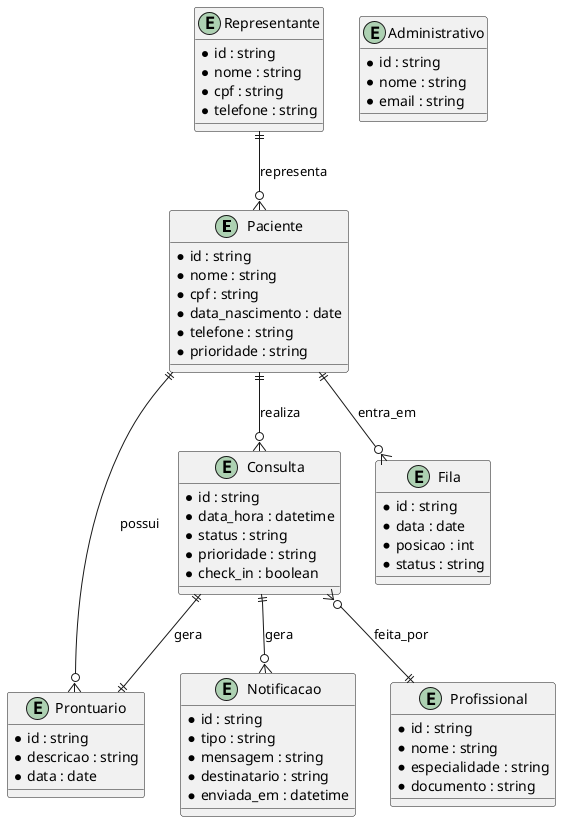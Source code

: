 @startuml

entity Paciente {
  *id : string
  *nome : string
  *cpf : string
  *data_nascimento : date
  *telefone : string
  *prioridade : string
}

entity Representante {
  *id : string
  *nome : string
  *cpf : string
  *telefone : string
}

entity Consulta {
  *id : string
  *data_hora : datetime
  *status : string
  *prioridade : string
  *check_in : boolean
}

entity Profissional {
  *id : string
  *nome : string
  *especialidade : string
  *documento : string
}

entity Prontuario {
  *id : string
  *descricao : string
  *data : date
}

entity Notificacao {
  *id : string
  *tipo : string
  *mensagem : string
  *destinatario : string
  *enviada_em : datetime
}

entity Fila {
  *id : string
  *data : date
  *posicao : int
  *status : string
}

entity Administrativo {
  *id : string
  *nome : string
  *email : string
}

Representante ||--o{ Paciente : representa
Paciente ||--o{ Consulta : realiza
Paciente ||--o{ Prontuario : possui
Paciente ||--o{ Fila : entra_em
Consulta }o--|| Profissional : feita_por
Consulta ||--o{ Notificacao : gera
Consulta ||--|| Prontuario : gera

@enduml
